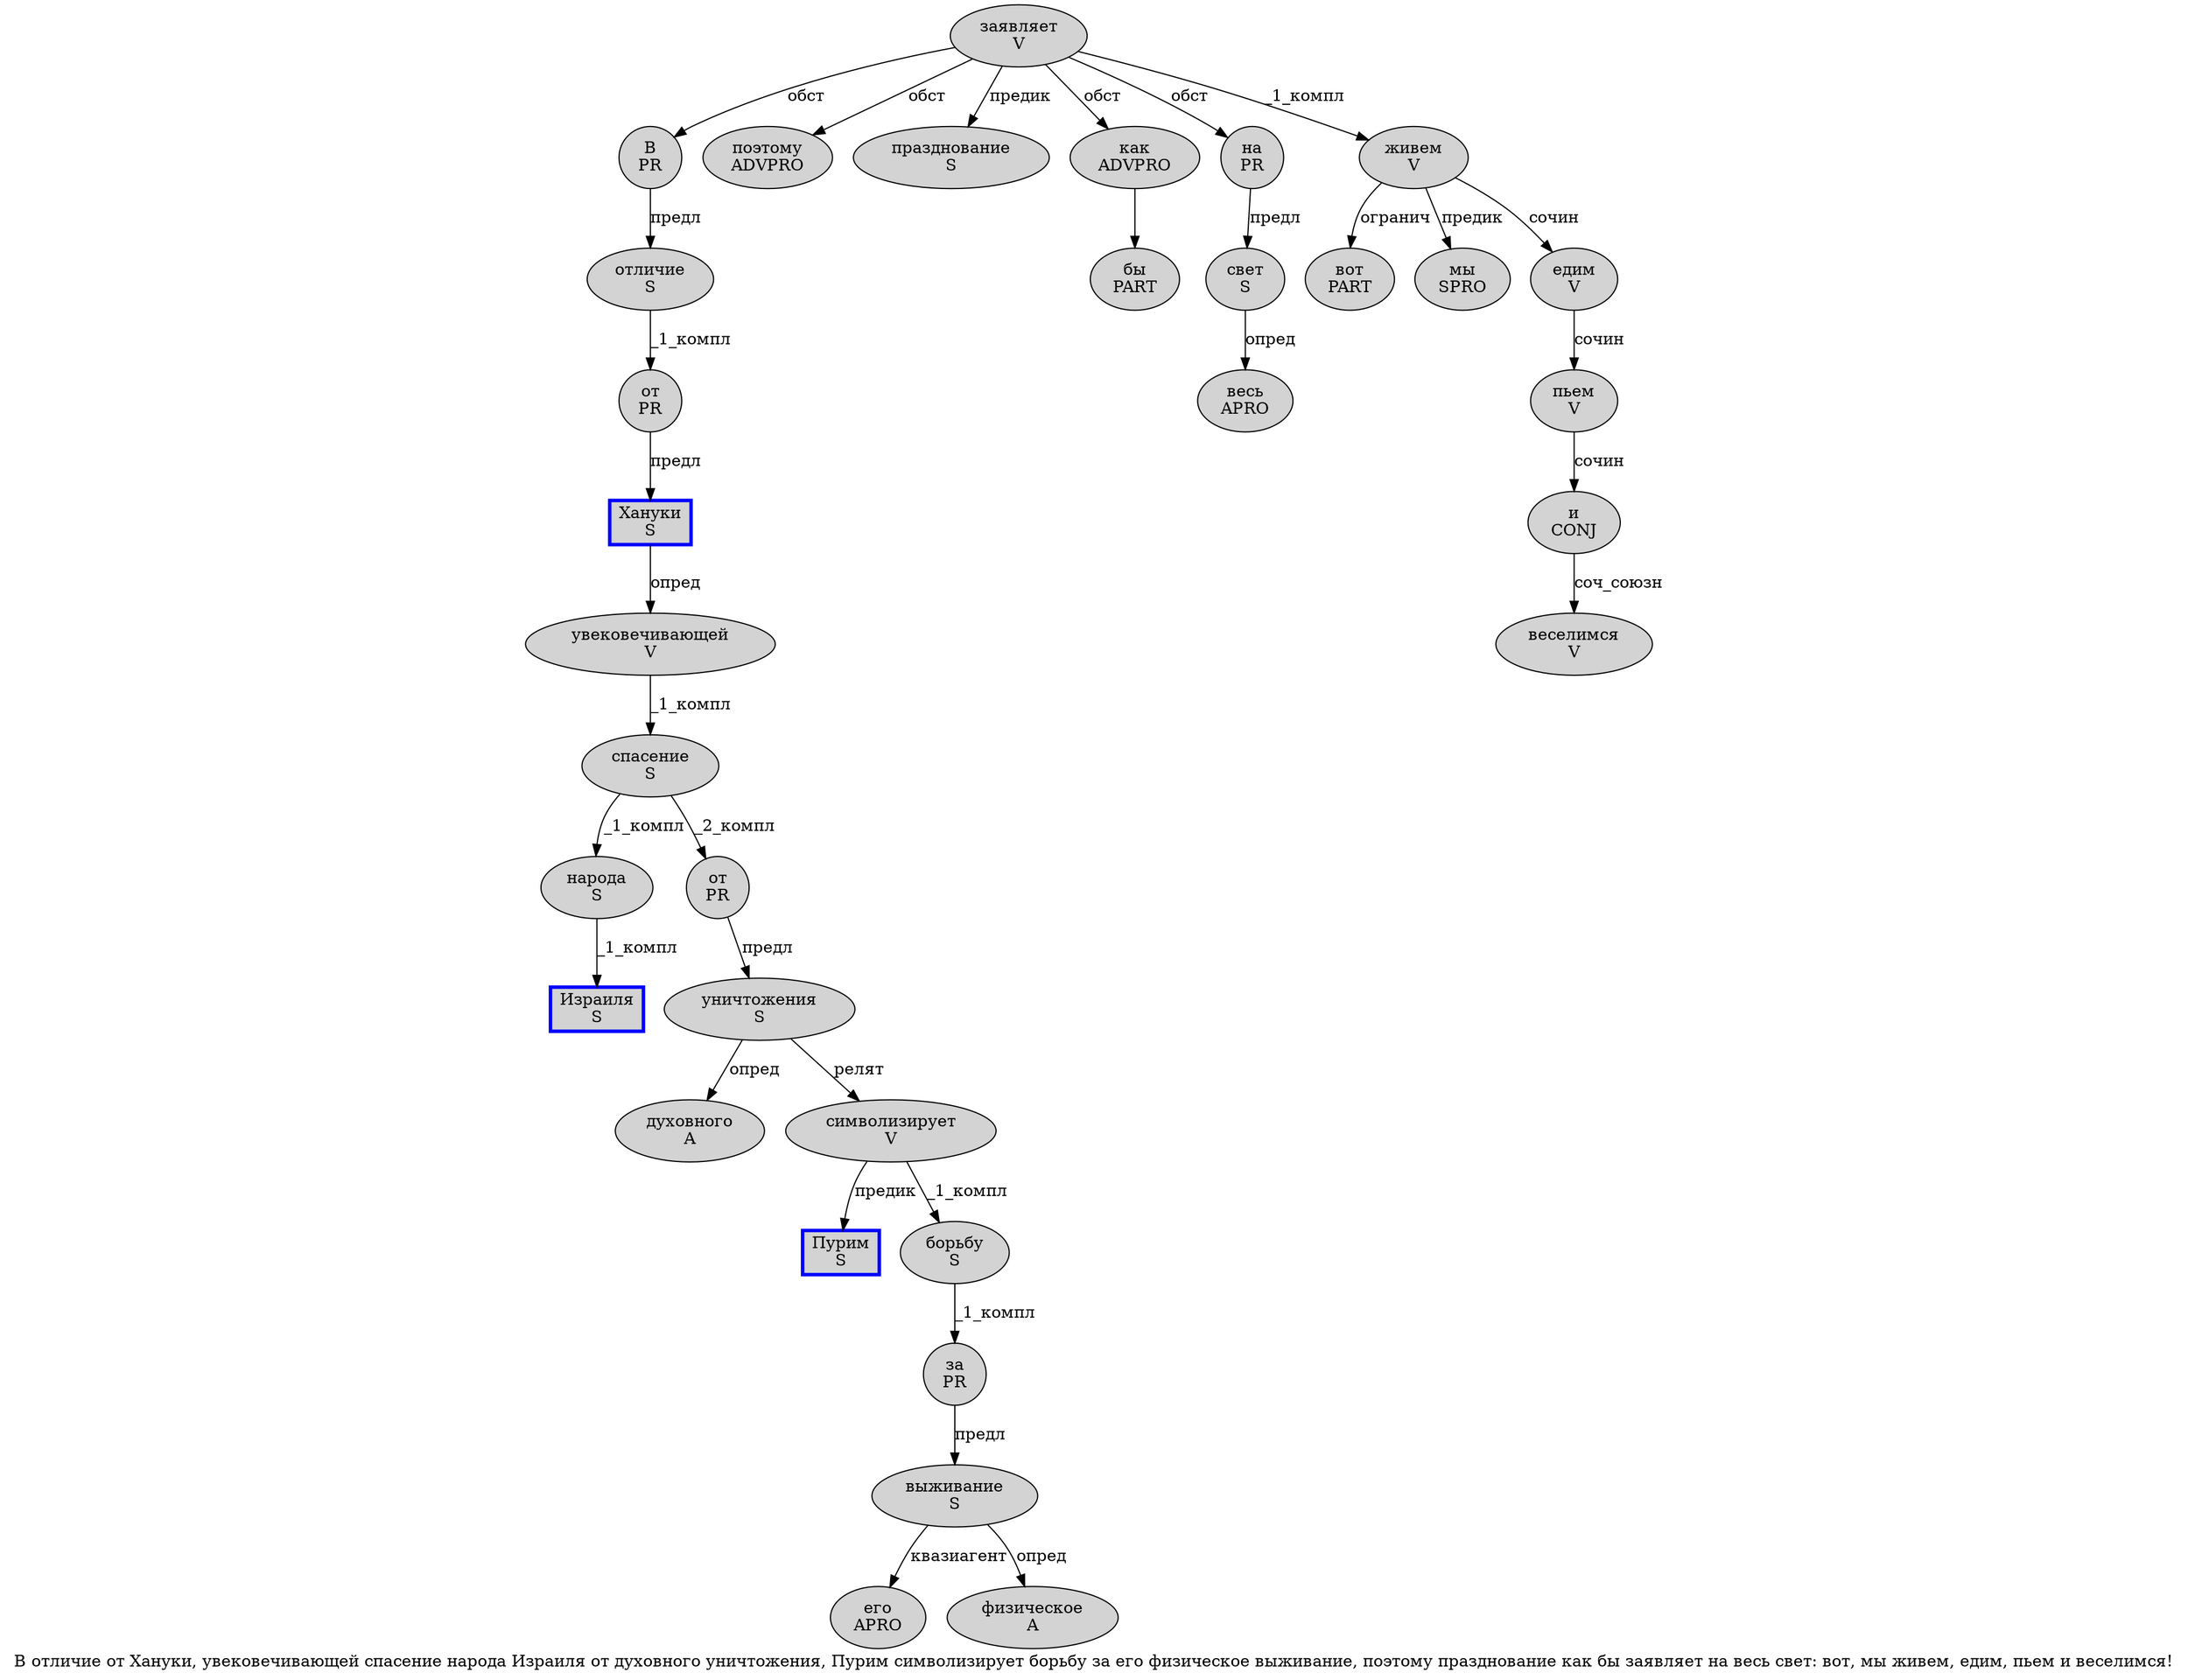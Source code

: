digraph SENTENCE_420 {
	graph [label="В отличие от Хануки, увековечивающей спасение народа Израиля от духовного уничтожения, Пурим символизирует борьбу за его физическое выживание, поэтому празднование как бы заявляет на весь свет: вот, мы живем, едим, пьем и веселимся!"]
	node [style=filled]
		0 [label="В
PR" color="" fillcolor=lightgray penwidth=1 shape=ellipse]
		1 [label="отличие
S" color="" fillcolor=lightgray penwidth=1 shape=ellipse]
		2 [label="от
PR" color="" fillcolor=lightgray penwidth=1 shape=ellipse]
		3 [label="Хануки
S" color=blue fillcolor=lightgray penwidth=3 shape=box]
		5 [label="увековечивающей
V" color="" fillcolor=lightgray penwidth=1 shape=ellipse]
		6 [label="спасение
S" color="" fillcolor=lightgray penwidth=1 shape=ellipse]
		7 [label="народа
S" color="" fillcolor=lightgray penwidth=1 shape=ellipse]
		8 [label="Израиля
S" color=blue fillcolor=lightgray penwidth=3 shape=box]
		9 [label="от
PR" color="" fillcolor=lightgray penwidth=1 shape=ellipse]
		10 [label="духовного
A" color="" fillcolor=lightgray penwidth=1 shape=ellipse]
		11 [label="уничтожения
S" color="" fillcolor=lightgray penwidth=1 shape=ellipse]
		13 [label="Пурим
S" color=blue fillcolor=lightgray penwidth=3 shape=box]
		14 [label="символизирует
V" color="" fillcolor=lightgray penwidth=1 shape=ellipse]
		15 [label="борьбу
S" color="" fillcolor=lightgray penwidth=1 shape=ellipse]
		16 [label="за
PR" color="" fillcolor=lightgray penwidth=1 shape=ellipse]
		17 [label="его
APRO" color="" fillcolor=lightgray penwidth=1 shape=ellipse]
		18 [label="физическое
A" color="" fillcolor=lightgray penwidth=1 shape=ellipse]
		19 [label="выживание
S" color="" fillcolor=lightgray penwidth=1 shape=ellipse]
		21 [label="поэтому
ADVPRO" color="" fillcolor=lightgray penwidth=1 shape=ellipse]
		22 [label="празднование
S" color="" fillcolor=lightgray penwidth=1 shape=ellipse]
		23 [label="как
ADVPRO" color="" fillcolor=lightgray penwidth=1 shape=ellipse]
		24 [label="бы
PART" color="" fillcolor=lightgray penwidth=1 shape=ellipse]
		25 [label="заявляет
V" color="" fillcolor=lightgray penwidth=1 shape=ellipse]
		26 [label="на
PR" color="" fillcolor=lightgray penwidth=1 shape=ellipse]
		27 [label="весь
APRO" color="" fillcolor=lightgray penwidth=1 shape=ellipse]
		28 [label="свет
S" color="" fillcolor=lightgray penwidth=1 shape=ellipse]
		30 [label="вот
PART" color="" fillcolor=lightgray penwidth=1 shape=ellipse]
		32 [label="мы
SPRO" color="" fillcolor=lightgray penwidth=1 shape=ellipse]
		33 [label="живем
V" color="" fillcolor=lightgray penwidth=1 shape=ellipse]
		35 [label="едим
V" color="" fillcolor=lightgray penwidth=1 shape=ellipse]
		37 [label="пьем
V" color="" fillcolor=lightgray penwidth=1 shape=ellipse]
		38 [label="и
CONJ" color="" fillcolor=lightgray penwidth=1 shape=ellipse]
		39 [label="веселимся
V" color="" fillcolor=lightgray penwidth=1 shape=ellipse]
			25 -> 0 [label="обст"]
			25 -> 21 [label="обст"]
			25 -> 22 [label="предик"]
			25 -> 23 [label="обст"]
			25 -> 26 [label="обст"]
			25 -> 33 [label="_1_компл"]
			11 -> 10 [label="опред"]
			11 -> 14 [label="релят"]
			9 -> 11 [label="предл"]
			26 -> 28 [label="предл"]
			23 -> 24
			38 -> 39 [label="соч_союзн"]
			3 -> 5 [label="опред"]
			28 -> 27 [label="опред"]
			0 -> 1 [label="предл"]
			33 -> 30 [label="огранич"]
			33 -> 32 [label="предик"]
			33 -> 35 [label="сочин"]
			5 -> 6 [label="_1_компл"]
			14 -> 13 [label="предик"]
			14 -> 15 [label="_1_компл"]
			7 -> 8 [label="_1_компл"]
			19 -> 17 [label="квазиагент"]
			19 -> 18 [label="опред"]
			1 -> 2 [label="_1_компл"]
			15 -> 16 [label="_1_компл"]
			37 -> 38 [label="сочин"]
			2 -> 3 [label="предл"]
			35 -> 37 [label="сочин"]
			16 -> 19 [label="предл"]
			6 -> 7 [label="_1_компл"]
			6 -> 9 [label="_2_компл"]
}